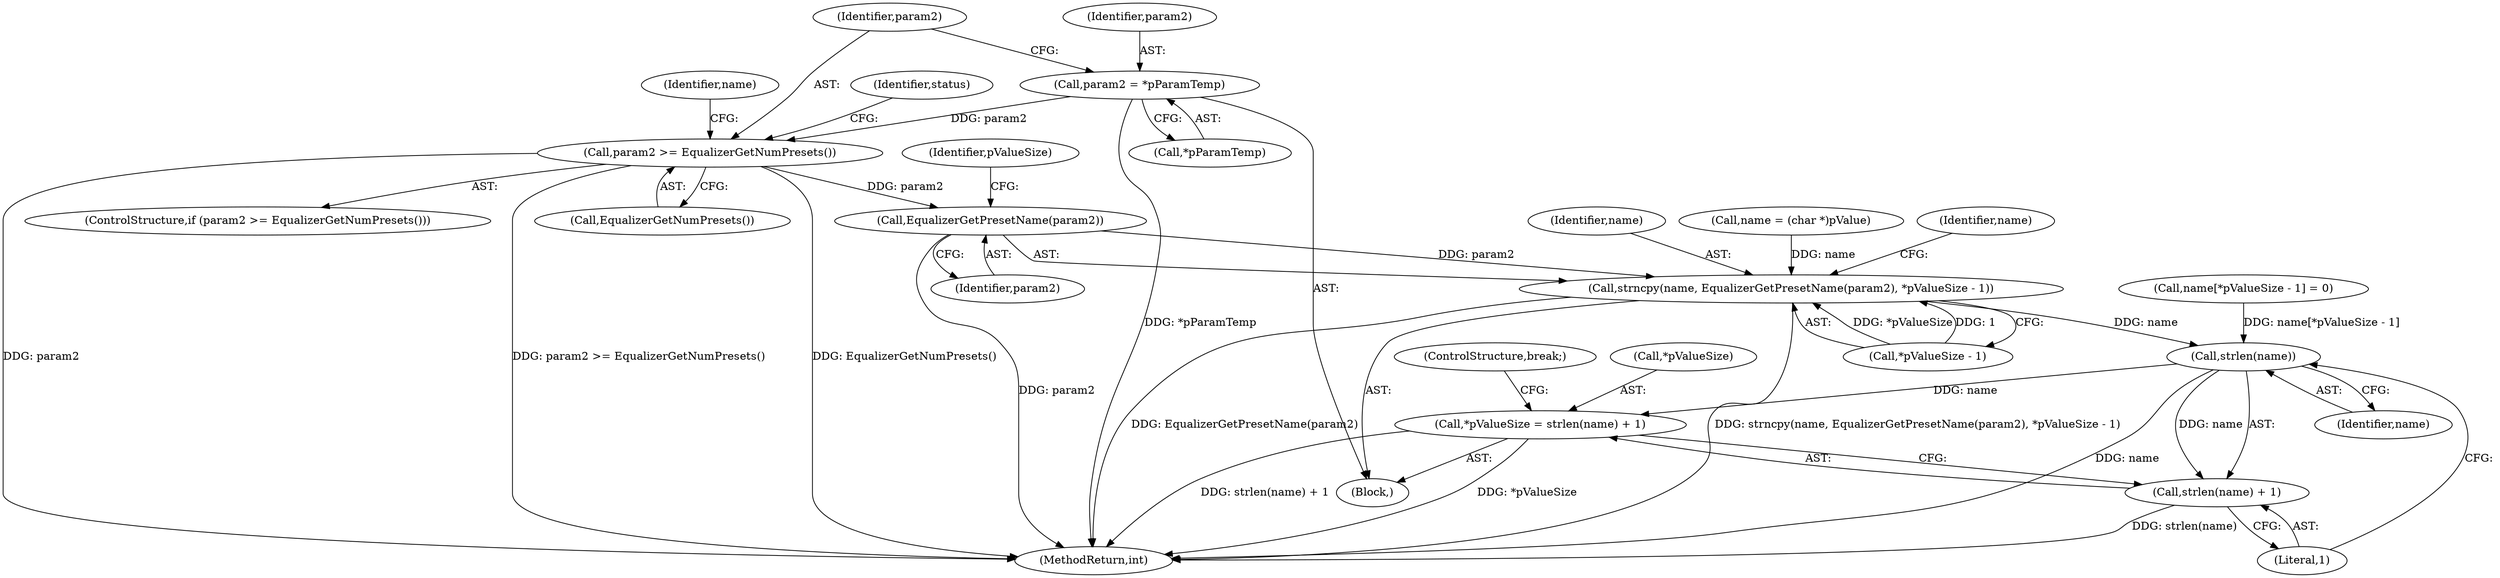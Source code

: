 digraph "0_Android_321ea5257e37c8edb26e66fe4ee78cca4cd915fe@pointer" {
"1000465" [label="(Call,param2 = *pParamTemp)"];
"1000470" [label="(Call,param2 >= EqualizerGetNumPresets())"];
"1000486" [label="(Call,EqualizerGetPresetName(param2))"];
"1000484" [label="(Call,strncpy(name, EqualizerGetPresetName(param2), *pValueSize - 1))"];
"1000504" [label="(Call,strlen(name))"];
"1000500" [label="(Call,*pValueSize = strlen(name) + 1)"];
"1000503" [label="(Call,strlen(name) + 1)"];
"1000490" [label="(Identifier,pValueSize)"];
"1000506" [label="(Literal,1)"];
"1000475" [label="(Identifier,status)"];
"1000507" [label="(ControlStructure,break;)"];
"1000488" [label="(Call,*pValueSize - 1)"];
"1000479" [label="(Call,name = (char *)pValue)"];
"1000503" [label="(Call,strlen(name) + 1)"];
"1000466" [label="(Identifier,param2)"];
"1000480" [label="(Identifier,name)"];
"1000469" [label="(ControlStructure,if (param2 >= EqualizerGetNumPresets()))"];
"1000486" [label="(Call,EqualizerGetPresetName(param2))"];
"1000492" [label="(Call,name[*pValueSize - 1] = 0)"];
"1000487" [label="(Identifier,param2)"];
"1000484" [label="(Call,strncpy(name, EqualizerGetPresetName(param2), *pValueSize - 1))"];
"1000471" [label="(Identifier,param2)"];
"1000494" [label="(Identifier,name)"];
"1000465" [label="(Call,param2 = *pParamTemp)"];
"1000504" [label="(Call,strlen(name))"];
"1000485" [label="(Identifier,name)"];
"1000472" [label="(Call,EqualizerGetNumPresets())"];
"1000567" [label="(MethodReturn,int)"];
"1000500" [label="(Call,*pValueSize = strlen(name) + 1)"];
"1000470" [label="(Call,param2 >= EqualizerGetNumPresets())"];
"1000277" [label="(Block,)"];
"1000467" [label="(Call,*pParamTemp)"];
"1000505" [label="(Identifier,name)"];
"1000501" [label="(Call,*pValueSize)"];
"1000465" -> "1000277"  [label="AST: "];
"1000465" -> "1000467"  [label="CFG: "];
"1000466" -> "1000465"  [label="AST: "];
"1000467" -> "1000465"  [label="AST: "];
"1000471" -> "1000465"  [label="CFG: "];
"1000465" -> "1000567"  [label="DDG: *pParamTemp"];
"1000465" -> "1000470"  [label="DDG: param2"];
"1000470" -> "1000469"  [label="AST: "];
"1000470" -> "1000472"  [label="CFG: "];
"1000471" -> "1000470"  [label="AST: "];
"1000472" -> "1000470"  [label="AST: "];
"1000475" -> "1000470"  [label="CFG: "];
"1000480" -> "1000470"  [label="CFG: "];
"1000470" -> "1000567"  [label="DDG: EqualizerGetNumPresets()"];
"1000470" -> "1000567"  [label="DDG: param2"];
"1000470" -> "1000567"  [label="DDG: param2 >= EqualizerGetNumPresets()"];
"1000470" -> "1000486"  [label="DDG: param2"];
"1000486" -> "1000484"  [label="AST: "];
"1000486" -> "1000487"  [label="CFG: "];
"1000487" -> "1000486"  [label="AST: "];
"1000490" -> "1000486"  [label="CFG: "];
"1000486" -> "1000567"  [label="DDG: param2"];
"1000486" -> "1000484"  [label="DDG: param2"];
"1000484" -> "1000277"  [label="AST: "];
"1000484" -> "1000488"  [label="CFG: "];
"1000485" -> "1000484"  [label="AST: "];
"1000488" -> "1000484"  [label="AST: "];
"1000494" -> "1000484"  [label="CFG: "];
"1000484" -> "1000567"  [label="DDG: EqualizerGetPresetName(param2)"];
"1000484" -> "1000567"  [label="DDG: strncpy(name, EqualizerGetPresetName(param2), *pValueSize - 1)"];
"1000479" -> "1000484"  [label="DDG: name"];
"1000488" -> "1000484"  [label="DDG: *pValueSize"];
"1000488" -> "1000484"  [label="DDG: 1"];
"1000484" -> "1000504"  [label="DDG: name"];
"1000504" -> "1000503"  [label="AST: "];
"1000504" -> "1000505"  [label="CFG: "];
"1000505" -> "1000504"  [label="AST: "];
"1000506" -> "1000504"  [label="CFG: "];
"1000504" -> "1000567"  [label="DDG: name"];
"1000504" -> "1000500"  [label="DDG: name"];
"1000504" -> "1000503"  [label="DDG: name"];
"1000492" -> "1000504"  [label="DDG: name[*pValueSize - 1]"];
"1000500" -> "1000277"  [label="AST: "];
"1000500" -> "1000503"  [label="CFG: "];
"1000501" -> "1000500"  [label="AST: "];
"1000503" -> "1000500"  [label="AST: "];
"1000507" -> "1000500"  [label="CFG: "];
"1000500" -> "1000567"  [label="DDG: strlen(name) + 1"];
"1000500" -> "1000567"  [label="DDG: *pValueSize"];
"1000503" -> "1000506"  [label="CFG: "];
"1000506" -> "1000503"  [label="AST: "];
"1000503" -> "1000567"  [label="DDG: strlen(name)"];
}
